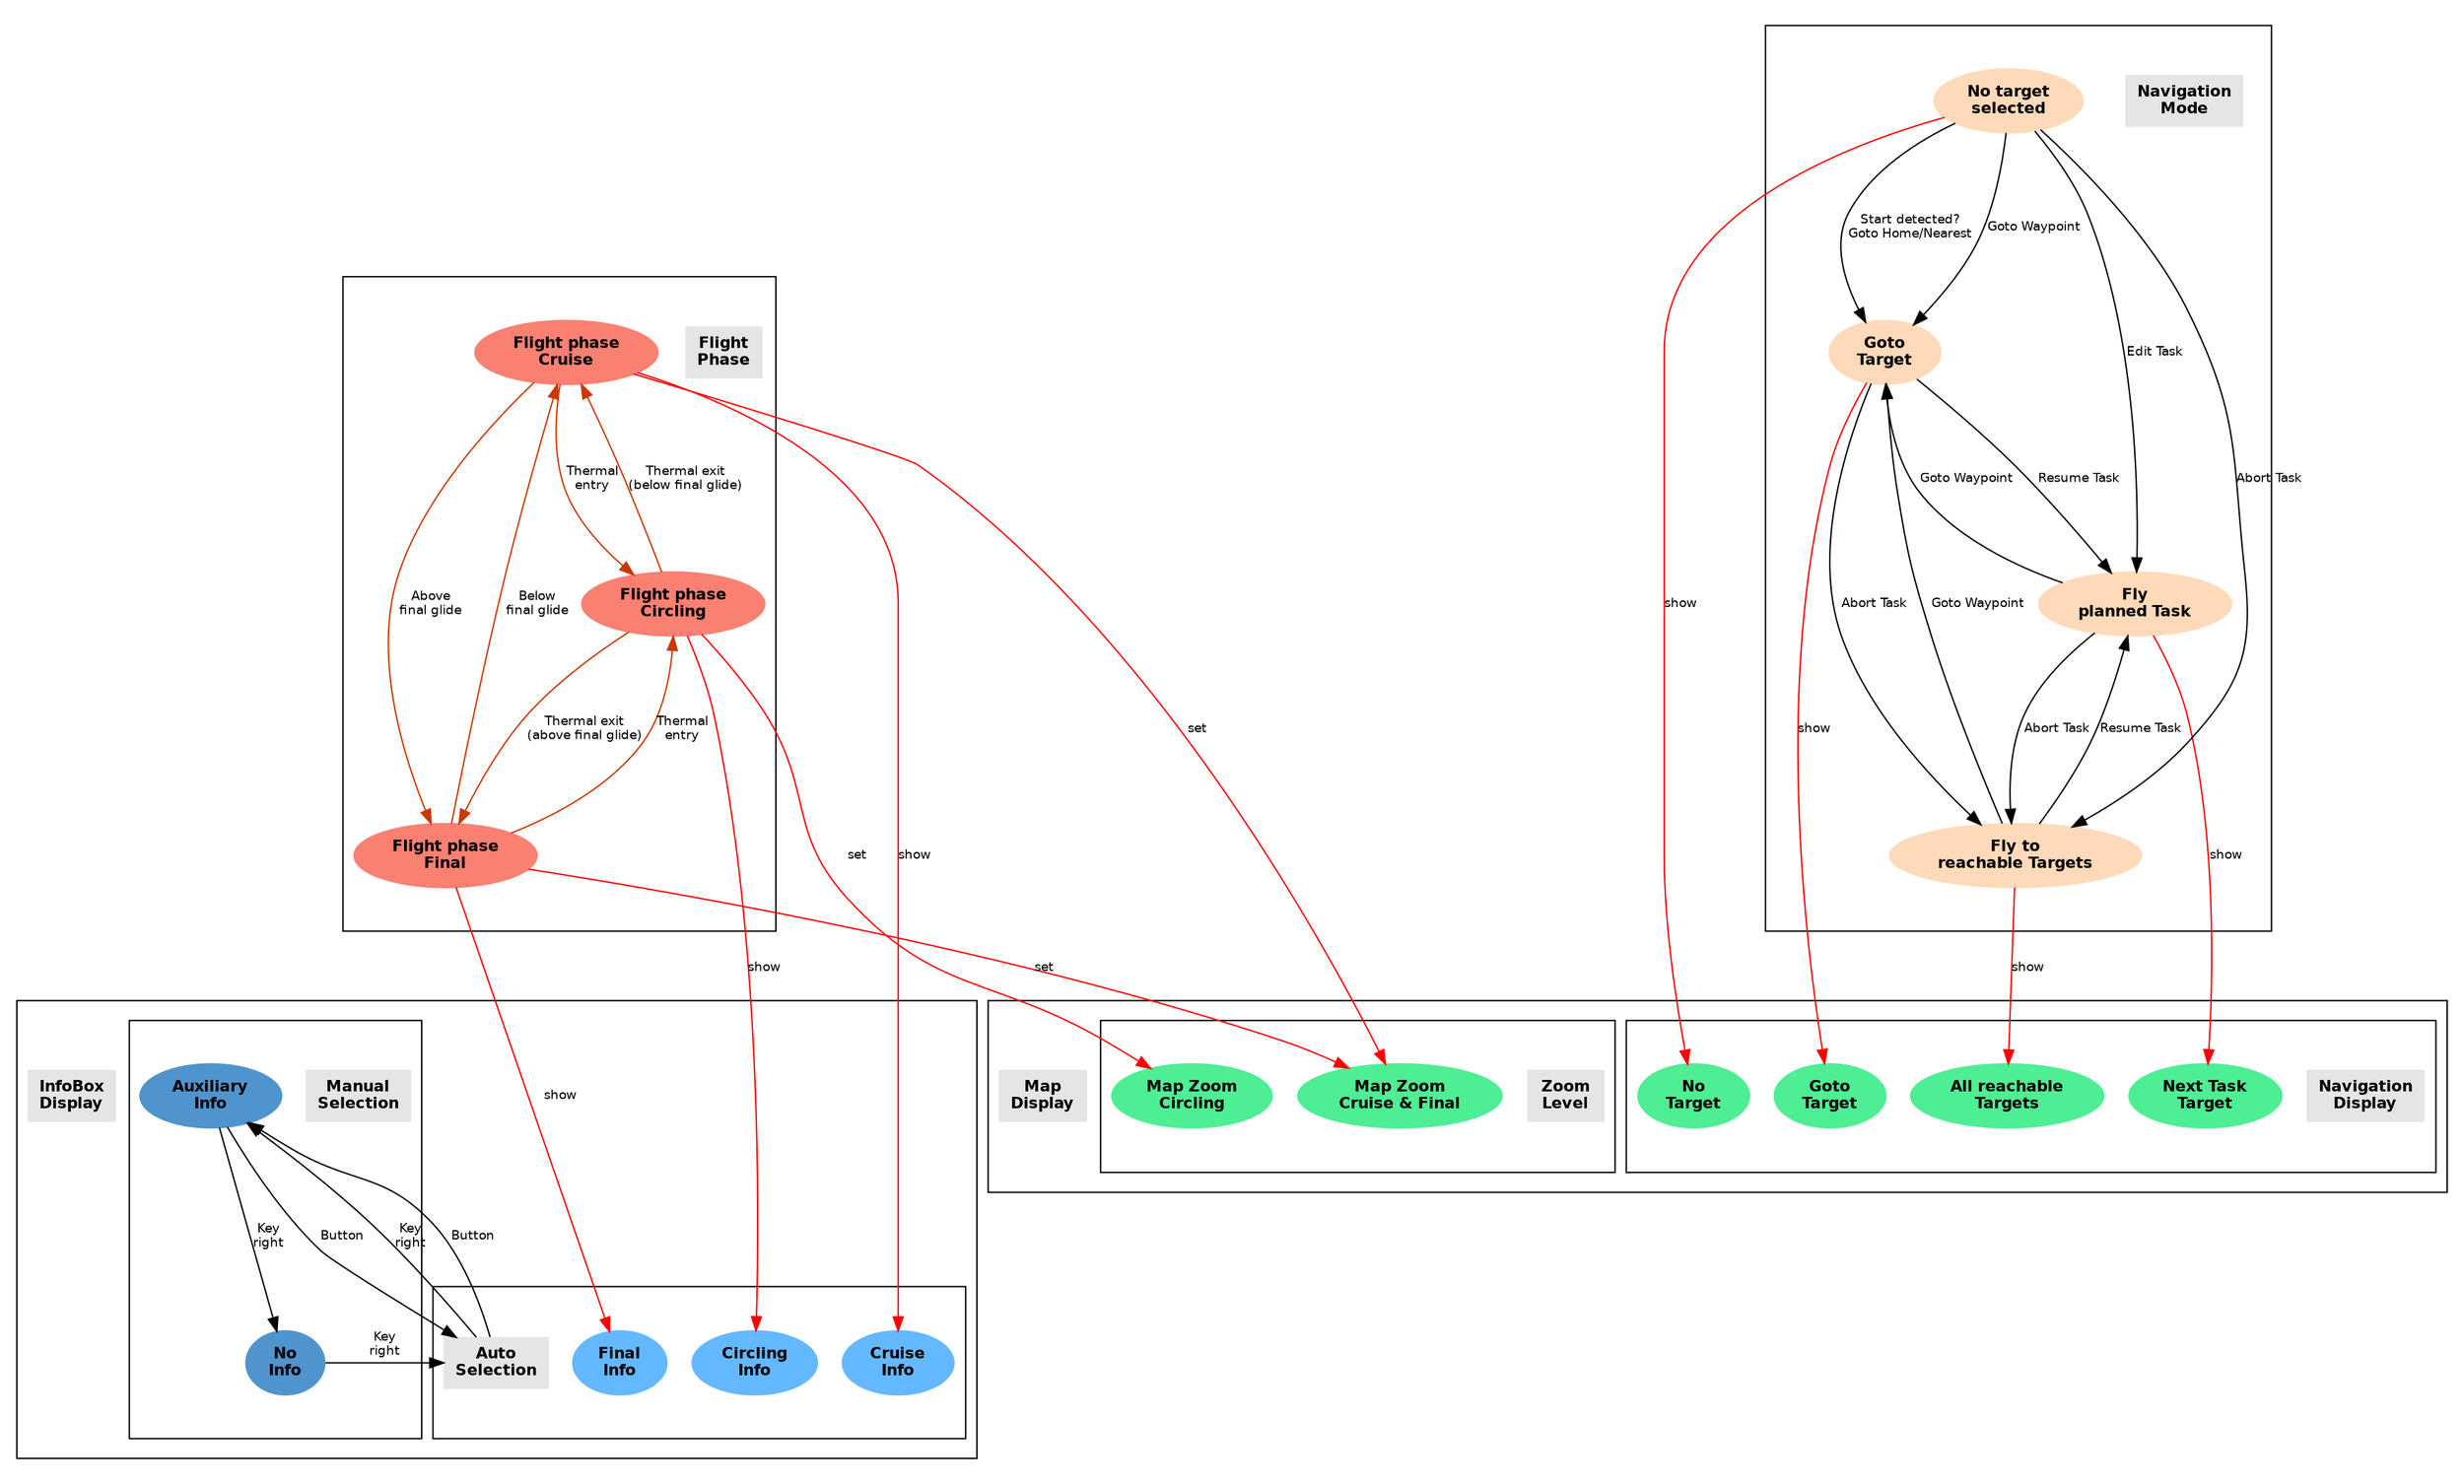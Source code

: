 digraph XCSoar {
//  rankdir=LR;
//  layout=circo;
//  layout=neato;
//  layout=twopi;
//  layout=fdp;
  node [ fontname="Helvetica-Bold", fontsize=11, shape=ellipse, style=filled, color=gray90];
  edge [ fontname="Helvetica", fontsize=9 ];

//  rotate=90
//  size="11.2,7.5";
  ratio=0.6;
  nslimit=50.0;
  mclimit=50.0;
//  mindist=1.2;
//  compound=true;

  subgraph cluster_Map_Display {
    Map_Display [label="Map\nDisplay" shape=box];
    subgraph cluster_Map_Zoom_Mode {
      Map_Zoom_Mode [label="Zoom\nLevel" shape=box];
      Map_Circling[label="Map Zoom\nCircling" color=SeaGreen2];
      Map_Cruise[label="Map Zoom\nCruise & Final" color=SeaGreen2];
    }
    subgraph cluster_Map_Nav_Mode{
      Map_Navigation_Mode [label="Navigation\nDisplay" shape=box];
      Map_Nav_None [label="No\nTarget" color=SeaGreen2];
      Map_Nav_Goto[label="Goto\nTarget" color=SeaGreen2];
      Map_Nav_Task[label="Next Task\nTarget" color=SeaGreen2];
      Map_Nav_Abort[label="All reachable\nTargets" color=SeaGreen2];
    }
  }

  subgraph cluster_InfoBox_Modes {
    InfoBox_Display [label="InfoBox\nDisplay" shape=box];
    subgraph cluster_InfoBox_ManualModes {
      InfoBox_Manual_Display [label="Manual\nSelection" shape=box];
      InfoBox_Aux [label="Auxiliary\nInfo" color=SteelBlue3];
      InfoBox_None[label="No\nInfo" color=SteelBlue3];
    }
    subgraph cluster_InfoBox_AutoModes {
      InfoBox_Auto_Display [label="Auto\nSelection" shape=box];
      InfoBox_Cruise[label="Cruise\nInfo" color=SteelBlue1];
      InfoBox_Circling[label="Circling\nInfo" color=SteelBlue1];
      InfoBox_Final[label="Final\nInfo" color=SteelBlue1];
    }
    InfoBox_Auto_Display -> InfoBox_Aux [label="Key\nright"];
    InfoBox_Auto_Display -> InfoBox_Aux [label="Button"];
    InfoBox_Aux -> InfoBox_None [label="Key\nright"];
    InfoBox_Aux -> InfoBox_Auto_Display [label="Button"];
    InfoBox_None -> InfoBox_Auto_Display [label="Key\nright"];
  }


  subgraph cluster_Flight_Modes {
    Flight_Phase [label="Flight\nPhase" shape=box];
    Flight_Cruise[label="Flight phase\nCruise" color=salmon];
    Flight_Circling[label="Flight phase\nCircling" color=salmon];
    Flight_Final[label="Flight phase\nFinal" color=salmon];

    Flight_Cruise -> Flight_Circling [color=orangered3 label="Thermal\nentry"];
    Flight_Cruise -> Flight_Final[color=orangered3 label="Above\nfinal glide"];
    Flight_Circling -> Flight_Cruise[color=orangered3 label="Thermal exit\n(below final glide)"];
    Flight_Circling -> Flight_Final[color=orangered3 label="Thermal exit\n(above final glide)"];
    Flight_Final -> Flight_Cruise[color=orangered3 label="Below\nfinal glide"];
    Flight_Final -> Flight_Circling[color=orangered3 label="Thermal\nentry"];
  }


  subgraph cluster_Nav_Modes {
    Navigation_Mode [label="Navigation\nMode" shape=box];
    Nav_Goto [label="Goto\nTarget" color=PeachPuff];
    Nav_Task [label="Fly\nplanned Task" color=PeachPuff];
    Nav_Abort [label="Fly to\nreachable Targets" color=PeachPuff];
    Nav_None [label="No target\nselected" color=PeachPuff];

    Nav_None -> Nav_Task[label="Edit Task"];
    Nav_None -> Nav_Goto[label="Goto Waypoint"];
    Nav_None -> Nav_Goto[label="Start detected?\nGoto Home/Nearest"]
    Nav_None -> Nav_Abort[label="Abort Task"];
    Nav_Task -> Nav_Abort[label="Abort Task"];
    Nav_Task -> Nav_Goto[label="Goto Waypoint"];
    Nav_Abort -> Nav_Task[label="Resume Task"];
    Nav_Abort -> Nav_Goto[label="Goto Waypoint"];
    Nav_Goto -> Nav_Task[label="Resume Task"];
    Nav_Goto -> Nav_Abort[label="Abort Task"];
  }

  Flight_Cruise -> Map_Cruise[label="set" color=red];
  Flight_Circling -> Map_Circling[label="set" color=red];
  Flight_Final -> Map_Cruise[label="set" color=red];

  Flight_Cruise -> InfoBox_Cruise[label="show" color=red];
  Flight_Circling -> InfoBox_Circling[label="show" color=red];
  Flight_Final -> InfoBox_Final[label="show" color=red];

  Nav_Goto -> Map_Nav_Goto [label="show" color=red];
  Nav_None -> Map_Nav_None [label="show" color=red];
  Nav_Task -> Map_Nav_Task [label="show" color=red];
  Nav_Abort -> Map_Nav_Abort [label="show" color=red];

// The following edges are only here to give strong hints to layout calculation
      Flight_Final->InfoBox_Display [weight=5 style=invis];
}
